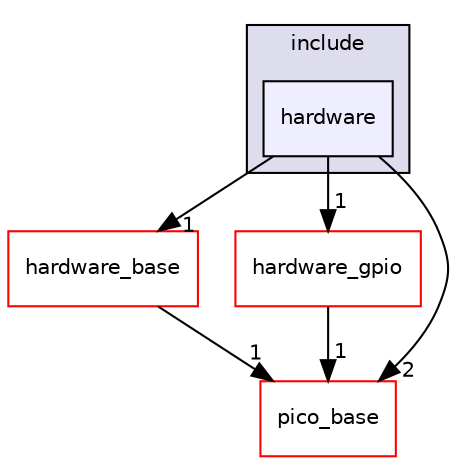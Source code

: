 digraph "hardware_pio/include/hardware" {
  compound=true
  node [ fontsize="10", fontname="Helvetica"];
  edge [ labelfontsize="10", labelfontname="Helvetica"];
  subgraph clusterdir_9ea0099c8249d9f44b140a79e576e917 {
    graph [ bgcolor="#ddddee", pencolor="black", label="include" fontname="Helvetica", fontsize="10", URL="dir_9ea0099c8249d9f44b140a79e576e917.html"]
  dir_8a24786a1afef093a10118734d6a7984 [shape=box, label="hardware", style="filled", fillcolor="#eeeeff", pencolor="black", URL="dir_8a24786a1afef093a10118734d6a7984.html"];
  }
  dir_c6c7f251ebac20a0f78c139a1ca1c75c [shape=box label="hardware_base" fillcolor="white" style="filled" color="red" URL="dir_c6c7f251ebac20a0f78c139a1ca1c75c.html"];
  dir_adc179867a439eb9895cb87c8a61acd0 [shape=box label="hardware_gpio" fillcolor="white" style="filled" color="red" URL="dir_adc179867a439eb9895cb87c8a61acd0.html"];
  dir_ee4ba4c32933fd9d1c9bce216e67756d [shape=box label="pico_base" fillcolor="white" style="filled" color="red" URL="dir_ee4ba4c32933fd9d1c9bce216e67756d.html"];
  dir_c6c7f251ebac20a0f78c139a1ca1c75c->dir_ee4ba4c32933fd9d1c9bce216e67756d [headlabel="1", labeldistance=1.5 headhref="dir_000059_000007.html"];
  dir_adc179867a439eb9895cb87c8a61acd0->dir_ee4ba4c32933fd9d1c9bce216e67756d [headlabel="1", labeldistance=1.5 headhref="dir_000078_000007.html"];
  dir_8a24786a1afef093a10118734d6a7984->dir_c6c7f251ebac20a0f78c139a1ca1c75c [headlabel="1", labeldistance=1.5 headhref="dir_000092_000059.html"];
  dir_8a24786a1afef093a10118734d6a7984->dir_adc179867a439eb9895cb87c8a61acd0 [headlabel="1", labeldistance=1.5 headhref="dir_000092_000078.html"];
  dir_8a24786a1afef093a10118734d6a7984->dir_ee4ba4c32933fd9d1c9bce216e67756d [headlabel="2", labeldistance=1.5 headhref="dir_000092_000007.html"];
}
